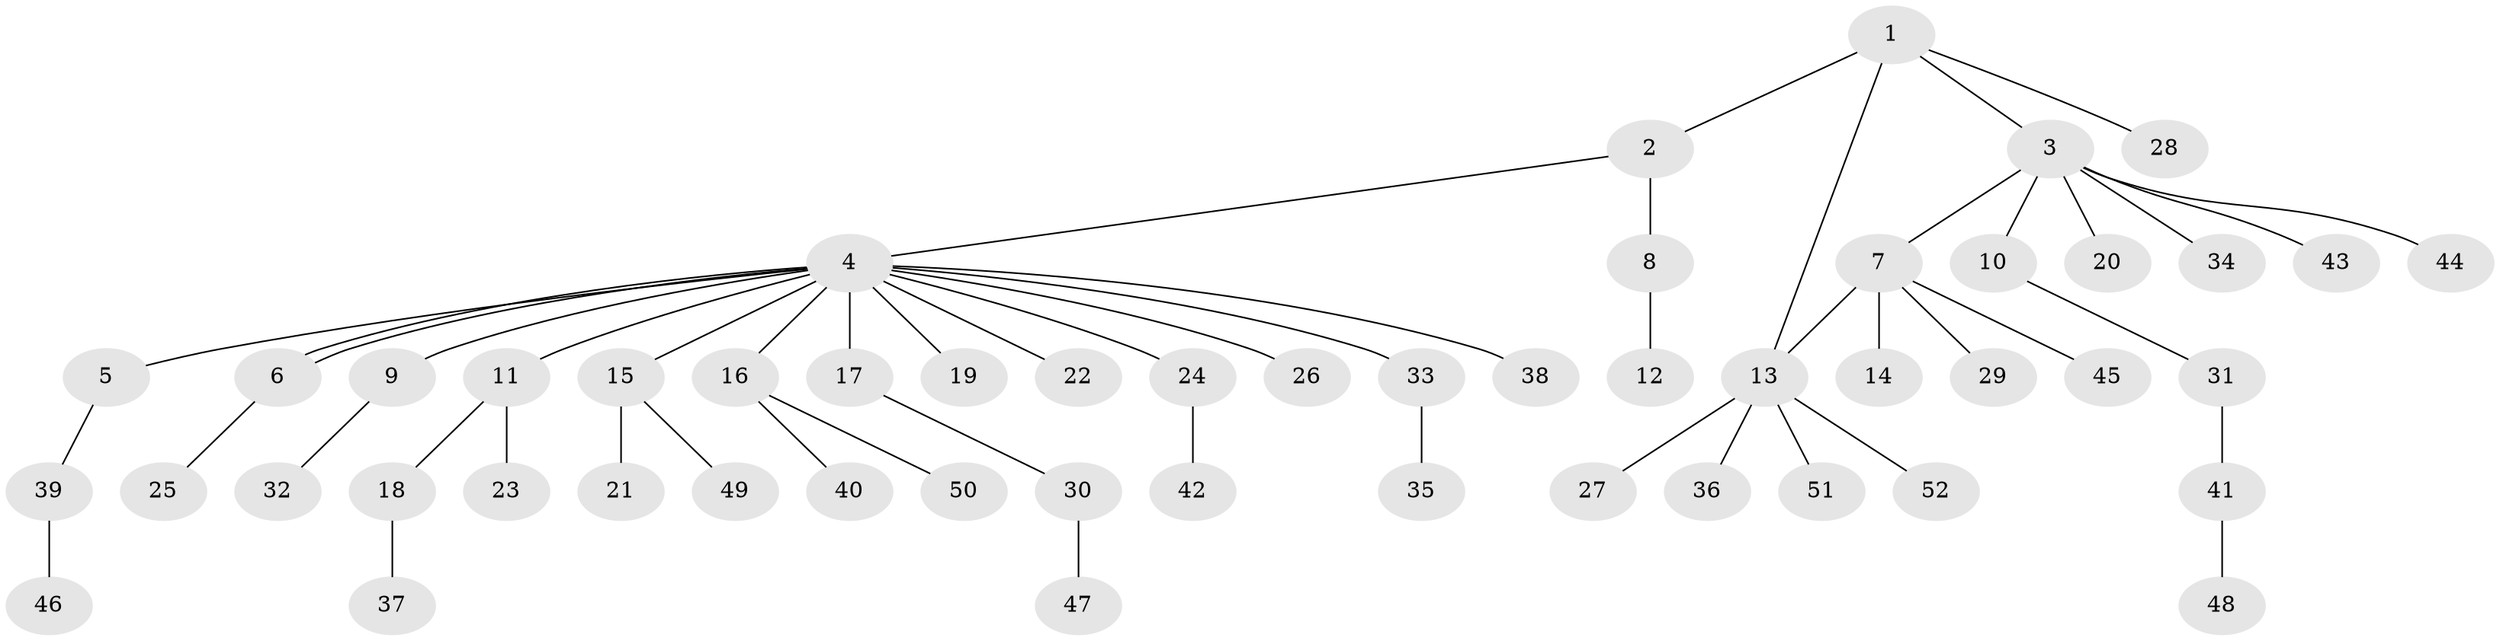// Generated by graph-tools (version 1.1) at 2025/11/02/27/25 16:11:12]
// undirected, 52 vertices, 53 edges
graph export_dot {
graph [start="1"]
  node [color=gray90,style=filled];
  1;
  2;
  3;
  4;
  5;
  6;
  7;
  8;
  9;
  10;
  11;
  12;
  13;
  14;
  15;
  16;
  17;
  18;
  19;
  20;
  21;
  22;
  23;
  24;
  25;
  26;
  27;
  28;
  29;
  30;
  31;
  32;
  33;
  34;
  35;
  36;
  37;
  38;
  39;
  40;
  41;
  42;
  43;
  44;
  45;
  46;
  47;
  48;
  49;
  50;
  51;
  52;
  1 -- 2;
  1 -- 3;
  1 -- 13;
  1 -- 28;
  2 -- 4;
  2 -- 8;
  3 -- 7;
  3 -- 10;
  3 -- 20;
  3 -- 34;
  3 -- 43;
  3 -- 44;
  4 -- 5;
  4 -- 6;
  4 -- 6;
  4 -- 9;
  4 -- 11;
  4 -- 15;
  4 -- 16;
  4 -- 17;
  4 -- 19;
  4 -- 22;
  4 -- 24;
  4 -- 26;
  4 -- 33;
  4 -- 38;
  5 -- 39;
  6 -- 25;
  7 -- 13;
  7 -- 14;
  7 -- 29;
  7 -- 45;
  8 -- 12;
  9 -- 32;
  10 -- 31;
  11 -- 18;
  11 -- 23;
  13 -- 27;
  13 -- 36;
  13 -- 51;
  13 -- 52;
  15 -- 21;
  15 -- 49;
  16 -- 40;
  16 -- 50;
  17 -- 30;
  18 -- 37;
  24 -- 42;
  30 -- 47;
  31 -- 41;
  33 -- 35;
  39 -- 46;
  41 -- 48;
}
